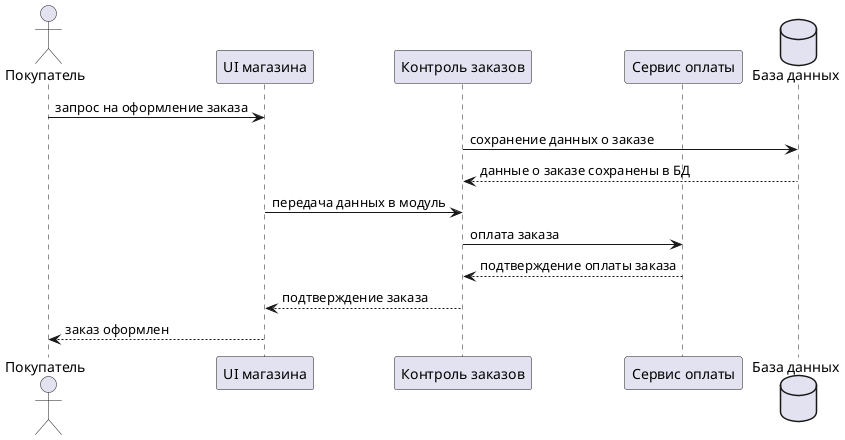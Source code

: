 @startuml
actor Покупатель as C
participant "UI магазина" as UI
participant "Контроль заказов" as OC
participant "Сервис оплаты" as PS
database "База данных" as DB

C -> UI : запрос на оформление заказа
OC -> DB : сохранение данных о заказе
DB --> OC : данные о заказе сохранены в БД
UI -> OC : передача данных в модуль
OC -> PS : оплата заказа
PS --> OC : подтверждение оплаты заказа
OC --> UI : подтверждение заказа
UI --> C : заказ оформлен

@enduml
